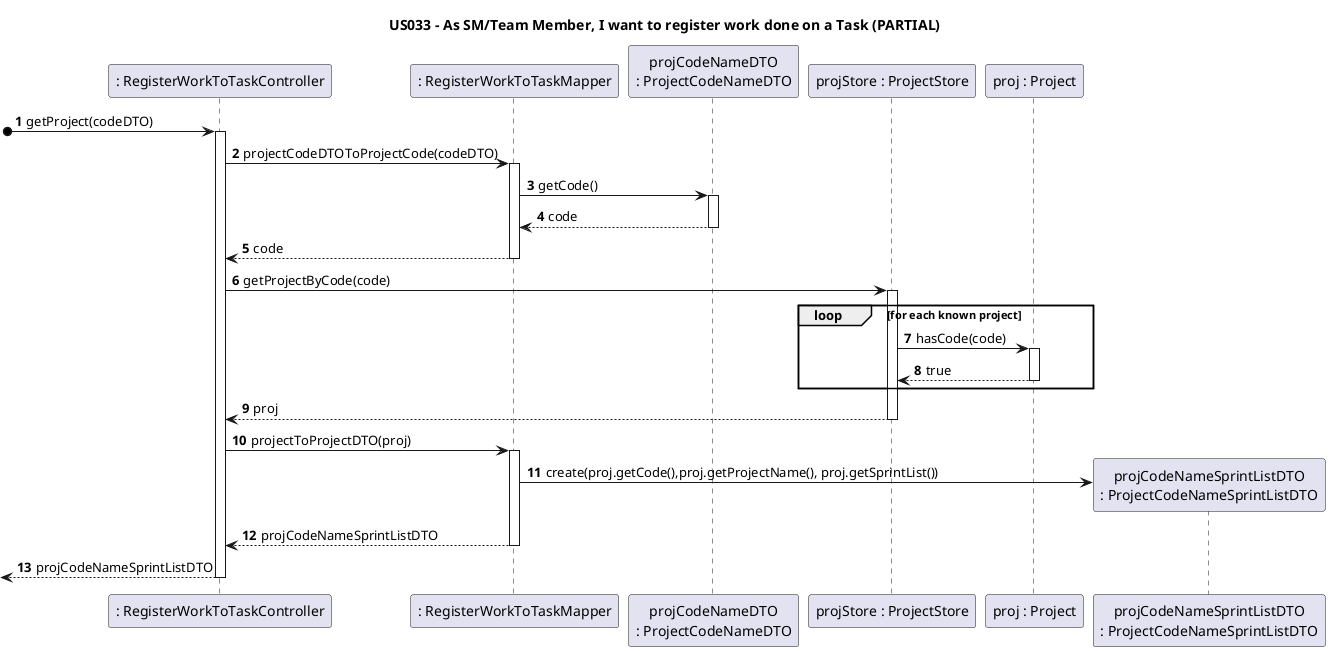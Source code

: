 @startuml
'https://plantuml.com/sequence-diagram

title US033 - As SM/Team Member, I want to register work done on a Task (PARTIAL)

autoactivate on
autonumber

participant ": RegisterWorkToTaskController" as Ctrl
participant ": RegisterWorkToTaskMapper" as mapper
participant "projCodeNameDTO\n: ProjectCodeNameDTO" as projectDTO
participant "projStore : ProjectStore" as projStore
participant "proj : Project" as project
participant "projCodeNameSprintListDTO\n: ProjectCodeNameSprintListDTO" as projectSprintListDTO

[o->Ctrl: getProject(codeDTO)
Ctrl->mapper:projectCodeDTOToProjectCode(codeDTO)
mapper->projectDTO:getCode()
projectDTO-->mapper: code
mapper-->Ctrl:code
Ctrl->projStore: getProjectByCode(code)
loop for each known project
projStore->project: hasCode(code)
project-->projStore: true
end
projStore-->Ctrl: proj
Ctrl->mapper:projectToProjectDTO(proj)
mapper->projectSprintListDTO**: create(proj.getCode(),proj.getProjectName(), proj.getSprintList())
mapper-->Ctrl: projCodeNameSprintListDTO
[<--Ctrl: projCodeNameSprintListDTO

@enduml